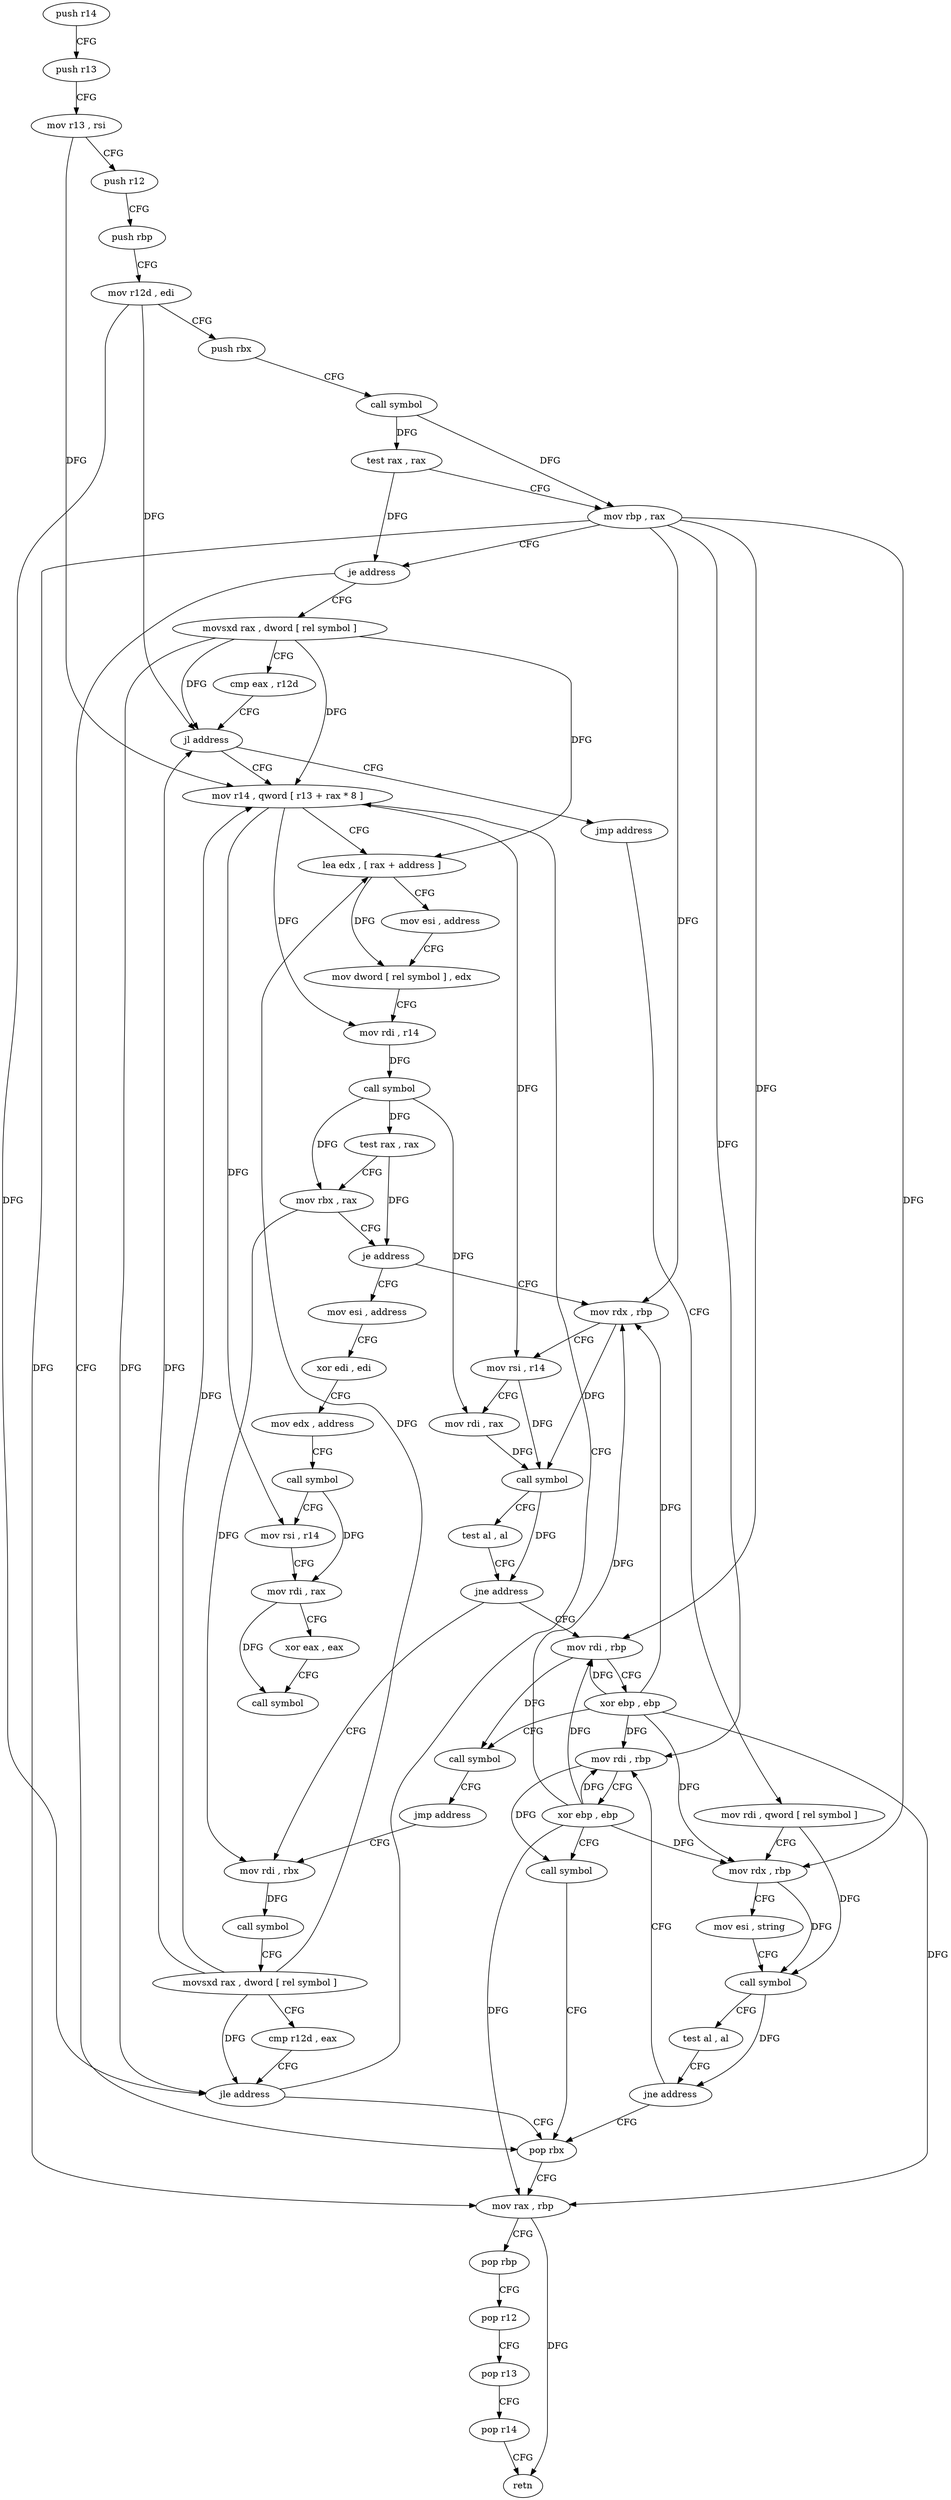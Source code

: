 digraph "func" {
"4214864" [label = "push r14" ]
"4214866" [label = "push r13" ]
"4214868" [label = "mov r13 , rsi" ]
"4214871" [label = "push r12" ]
"4214873" [label = "push rbp" ]
"4214874" [label = "mov r12d , edi" ]
"4214877" [label = "push rbx" ]
"4214878" [label = "call symbol" ]
"4214883" [label = "test rax , rax" ]
"4214886" [label = "mov rbp , rax" ]
"4214889" [label = "je address" ]
"4215034" [label = "pop rbx" ]
"4214895" [label = "movsxd rax , dword [ rel symbol ]" ]
"4215035" [label = "mov rax , rbp" ]
"4215038" [label = "pop rbp" ]
"4215039" [label = "pop r12" ]
"4215041" [label = "pop r13" ]
"4215043" [label = "pop r14" ]
"4215045" [label = "retn" ]
"4214902" [label = "cmp eax , r12d" ]
"4214905" [label = "jl address" ]
"4214932" [label = "mov r14 , qword [ r13 + rax * 8 ]" ]
"4214907" [label = "jmp address" ]
"4214937" [label = "lea edx , [ rax + address ]" ]
"4214940" [label = "mov esi , address" ]
"4214945" [label = "mov dword [ rel symbol ] , edx" ]
"4214951" [label = "mov rdi , r14" ]
"4214954" [label = "call symbol" ]
"4214959" [label = "test rax , rax" ]
"4214962" [label = "mov rbx , rax" ]
"4214965" [label = "je address" ]
"4215046" [label = "mov esi , address" ]
"4214967" [label = "mov rdx , rbp" ]
"4215000" [label = "mov rdi , qword [ rel symbol ]" ]
"4215051" [label = "xor edi , edi" ]
"4215053" [label = "mov edx , address" ]
"4215058" [label = "call symbol" ]
"4215063" [label = "mov rsi , r14" ]
"4215066" [label = "mov rdi , rax" ]
"4215069" [label = "xor eax , eax" ]
"4215071" [label = "call symbol" ]
"4214970" [label = "mov rsi , r14" ]
"4214973" [label = "mov rdi , rax" ]
"4214976" [label = "call symbol" ]
"4214981" [label = "test al , al" ]
"4214983" [label = "jne address" ]
"4214912" [label = "mov rdi , rbx" ]
"4214985" [label = "mov rdi , rbp" ]
"4215007" [label = "mov rdx , rbp" ]
"4215010" [label = "mov esi , string" ]
"4215015" [label = "call symbol" ]
"4215020" [label = "test al , al" ]
"4215022" [label = "jne address" ]
"4215024" [label = "mov rdi , rbp" ]
"4214915" [label = "call symbol" ]
"4214920" [label = "movsxd rax , dword [ rel symbol ]" ]
"4214927" [label = "cmp r12d , eax" ]
"4214930" [label = "jle address" ]
"4214988" [label = "xor ebp , ebp" ]
"4214990" [label = "call symbol" ]
"4214995" [label = "jmp address" ]
"4215027" [label = "xor ebp , ebp" ]
"4215029" [label = "call symbol" ]
"4214864" -> "4214866" [ label = "CFG" ]
"4214866" -> "4214868" [ label = "CFG" ]
"4214868" -> "4214871" [ label = "CFG" ]
"4214868" -> "4214932" [ label = "DFG" ]
"4214871" -> "4214873" [ label = "CFG" ]
"4214873" -> "4214874" [ label = "CFG" ]
"4214874" -> "4214877" [ label = "CFG" ]
"4214874" -> "4214905" [ label = "DFG" ]
"4214874" -> "4214930" [ label = "DFG" ]
"4214877" -> "4214878" [ label = "CFG" ]
"4214878" -> "4214883" [ label = "DFG" ]
"4214878" -> "4214886" [ label = "DFG" ]
"4214883" -> "4214886" [ label = "CFG" ]
"4214883" -> "4214889" [ label = "DFG" ]
"4214886" -> "4214889" [ label = "CFG" ]
"4214886" -> "4215035" [ label = "DFG" ]
"4214886" -> "4214967" [ label = "DFG" ]
"4214886" -> "4215007" [ label = "DFG" ]
"4214886" -> "4214985" [ label = "DFG" ]
"4214886" -> "4215024" [ label = "DFG" ]
"4214889" -> "4215034" [ label = "CFG" ]
"4214889" -> "4214895" [ label = "CFG" ]
"4215034" -> "4215035" [ label = "CFG" ]
"4214895" -> "4214902" [ label = "CFG" ]
"4214895" -> "4214905" [ label = "DFG" ]
"4214895" -> "4214932" [ label = "DFG" ]
"4214895" -> "4214937" [ label = "DFG" ]
"4214895" -> "4214930" [ label = "DFG" ]
"4215035" -> "4215038" [ label = "CFG" ]
"4215035" -> "4215045" [ label = "DFG" ]
"4215038" -> "4215039" [ label = "CFG" ]
"4215039" -> "4215041" [ label = "CFG" ]
"4215041" -> "4215043" [ label = "CFG" ]
"4215043" -> "4215045" [ label = "CFG" ]
"4214902" -> "4214905" [ label = "CFG" ]
"4214905" -> "4214932" [ label = "CFG" ]
"4214905" -> "4214907" [ label = "CFG" ]
"4214932" -> "4214937" [ label = "CFG" ]
"4214932" -> "4214951" [ label = "DFG" ]
"4214932" -> "4215063" [ label = "DFG" ]
"4214932" -> "4214970" [ label = "DFG" ]
"4214907" -> "4215000" [ label = "CFG" ]
"4214937" -> "4214940" [ label = "CFG" ]
"4214937" -> "4214945" [ label = "DFG" ]
"4214940" -> "4214945" [ label = "CFG" ]
"4214945" -> "4214951" [ label = "CFG" ]
"4214951" -> "4214954" [ label = "DFG" ]
"4214954" -> "4214959" [ label = "DFG" ]
"4214954" -> "4214962" [ label = "DFG" ]
"4214954" -> "4214973" [ label = "DFG" ]
"4214959" -> "4214962" [ label = "CFG" ]
"4214959" -> "4214965" [ label = "DFG" ]
"4214962" -> "4214965" [ label = "CFG" ]
"4214962" -> "4214912" [ label = "DFG" ]
"4214965" -> "4215046" [ label = "CFG" ]
"4214965" -> "4214967" [ label = "CFG" ]
"4215046" -> "4215051" [ label = "CFG" ]
"4214967" -> "4214970" [ label = "CFG" ]
"4214967" -> "4214976" [ label = "DFG" ]
"4215000" -> "4215007" [ label = "CFG" ]
"4215000" -> "4215015" [ label = "DFG" ]
"4215051" -> "4215053" [ label = "CFG" ]
"4215053" -> "4215058" [ label = "CFG" ]
"4215058" -> "4215063" [ label = "CFG" ]
"4215058" -> "4215066" [ label = "DFG" ]
"4215063" -> "4215066" [ label = "CFG" ]
"4215066" -> "4215069" [ label = "CFG" ]
"4215066" -> "4215071" [ label = "DFG" ]
"4215069" -> "4215071" [ label = "CFG" ]
"4214970" -> "4214973" [ label = "CFG" ]
"4214970" -> "4214976" [ label = "DFG" ]
"4214973" -> "4214976" [ label = "DFG" ]
"4214976" -> "4214981" [ label = "CFG" ]
"4214976" -> "4214983" [ label = "DFG" ]
"4214981" -> "4214983" [ label = "CFG" ]
"4214983" -> "4214912" [ label = "CFG" ]
"4214983" -> "4214985" [ label = "CFG" ]
"4214912" -> "4214915" [ label = "DFG" ]
"4214985" -> "4214988" [ label = "CFG" ]
"4214985" -> "4214990" [ label = "DFG" ]
"4215007" -> "4215010" [ label = "CFG" ]
"4215007" -> "4215015" [ label = "DFG" ]
"4215010" -> "4215015" [ label = "CFG" ]
"4215015" -> "4215020" [ label = "CFG" ]
"4215015" -> "4215022" [ label = "DFG" ]
"4215020" -> "4215022" [ label = "CFG" ]
"4215022" -> "4215034" [ label = "CFG" ]
"4215022" -> "4215024" [ label = "CFG" ]
"4215024" -> "4215027" [ label = "CFG" ]
"4215024" -> "4215029" [ label = "DFG" ]
"4214915" -> "4214920" [ label = "CFG" ]
"4214920" -> "4214927" [ label = "CFG" ]
"4214920" -> "4214932" [ label = "DFG" ]
"4214920" -> "4214937" [ label = "DFG" ]
"4214920" -> "4214905" [ label = "DFG" ]
"4214920" -> "4214930" [ label = "DFG" ]
"4214927" -> "4214930" [ label = "CFG" ]
"4214930" -> "4215034" [ label = "CFG" ]
"4214930" -> "4214932" [ label = "CFG" ]
"4214988" -> "4214990" [ label = "CFG" ]
"4214988" -> "4215035" [ label = "DFG" ]
"4214988" -> "4214967" [ label = "DFG" ]
"4214988" -> "4215007" [ label = "DFG" ]
"4214988" -> "4214985" [ label = "DFG" ]
"4214988" -> "4215024" [ label = "DFG" ]
"4214990" -> "4214995" [ label = "CFG" ]
"4214995" -> "4214912" [ label = "CFG" ]
"4215027" -> "4215029" [ label = "CFG" ]
"4215027" -> "4215035" [ label = "DFG" ]
"4215027" -> "4214967" [ label = "DFG" ]
"4215027" -> "4215007" [ label = "DFG" ]
"4215027" -> "4214985" [ label = "DFG" ]
"4215027" -> "4215024" [ label = "DFG" ]
"4215029" -> "4215034" [ label = "CFG" ]
}
